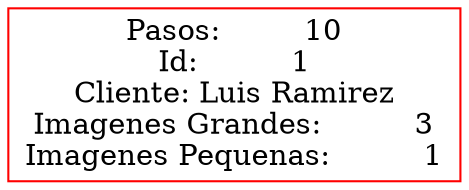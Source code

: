  digraph G {
 rankdir=LR;
 node1 [label="Pasos:         10\nId:          1\nCliente: Luis Ramirez\nImagenes Grandes:          3\nImagenes Pequenas:          1", color="red", shape="rectangle"];
 }
